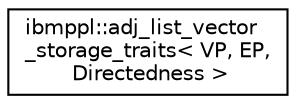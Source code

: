 digraph "Graphical Class Hierarchy"
{
  edge [fontname="Helvetica",fontsize="10",labelfontname="Helvetica",labelfontsize="10"];
  node [fontname="Helvetica",fontsize="10",shape=record];
  rankdir="LR";
  Node1 [label="ibmppl::adj_list_vector\l_storage_traits\< VP, EP,\l Directedness \>",height=0.2,width=0.4,color="black", fillcolor="white", style="filled",URL="$classibmppl_1_1adj__list__vector__storage__traits.html",tooltip="Traits describes basic types and storage types used in representing the graph. "];
}
